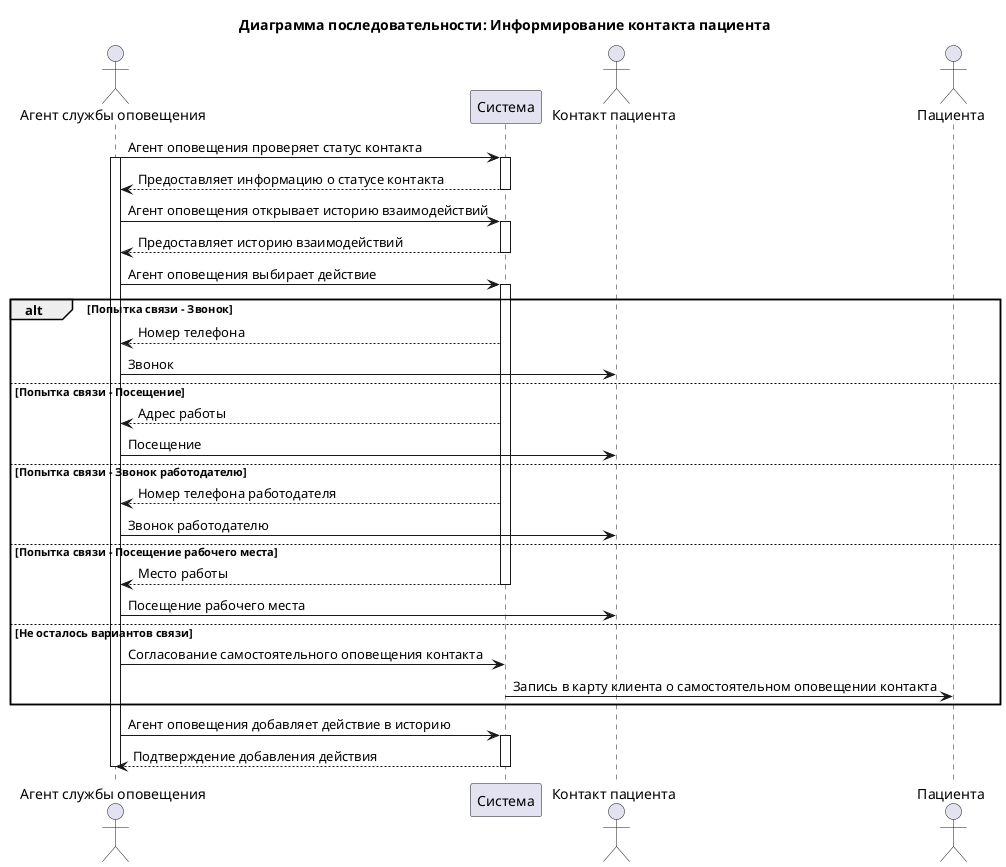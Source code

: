 @startuml

title Диаграмма последовательности: Информирование контакта пациента

actor "Агент службы оповещения" as Agent
participant "Система" as System
actor "Контакт пациента" as Contact
actor "Пациента" as Patient

Agent -> System : Агент оповещения проверяет статус контакта
activate Agent
activate System
System --> Agent : Предоставляет информацию о статусе контакта
deactivate System
Agent -> System : Агент оповещения открывает историю взаимодействий
activate System
System --> Agent : Предоставляет историю взаимодействий
deactivate System
Agent -> System : Агент оповещения выбирает действие
activate System
' Agent -> Contact : Производится попытка связаться с контактом


alt Попытка связи - Звонок
    System --> Agent : Номер телефона 
    Agent -> Contact : Звонок

else Попытка связи - Посещение
    System --> Agent : Адрес работы 
    Agent -> Contact : Посещение

else Попытка связи - Звонок работодателю
    System --> Agent : Номер телефона работодателя
    Agent -> Contact : Звонок работодателю

else Попытка связи - Посещение рабочего места
    System --> Agent : Место работы
    deactivate System
    Agent -> Contact : Посещение рабочего места
else Не осталось вариантов связи 
    ' Agent -> System : Выбор связи с пациентом
    Agent -> System : Согласование самостоятельного оповещения контакта
    System -> Patient : Запись в карту клиента о самостоятельном оповещении контакта
end

Agent -> System : Агент оповещения добавляет действие в историю
activate System
System --> Agent : Подтверждение добавления действия
deactivate System
deactivate Agent
' Agent -> Contact : Контакт информирован

@enduml